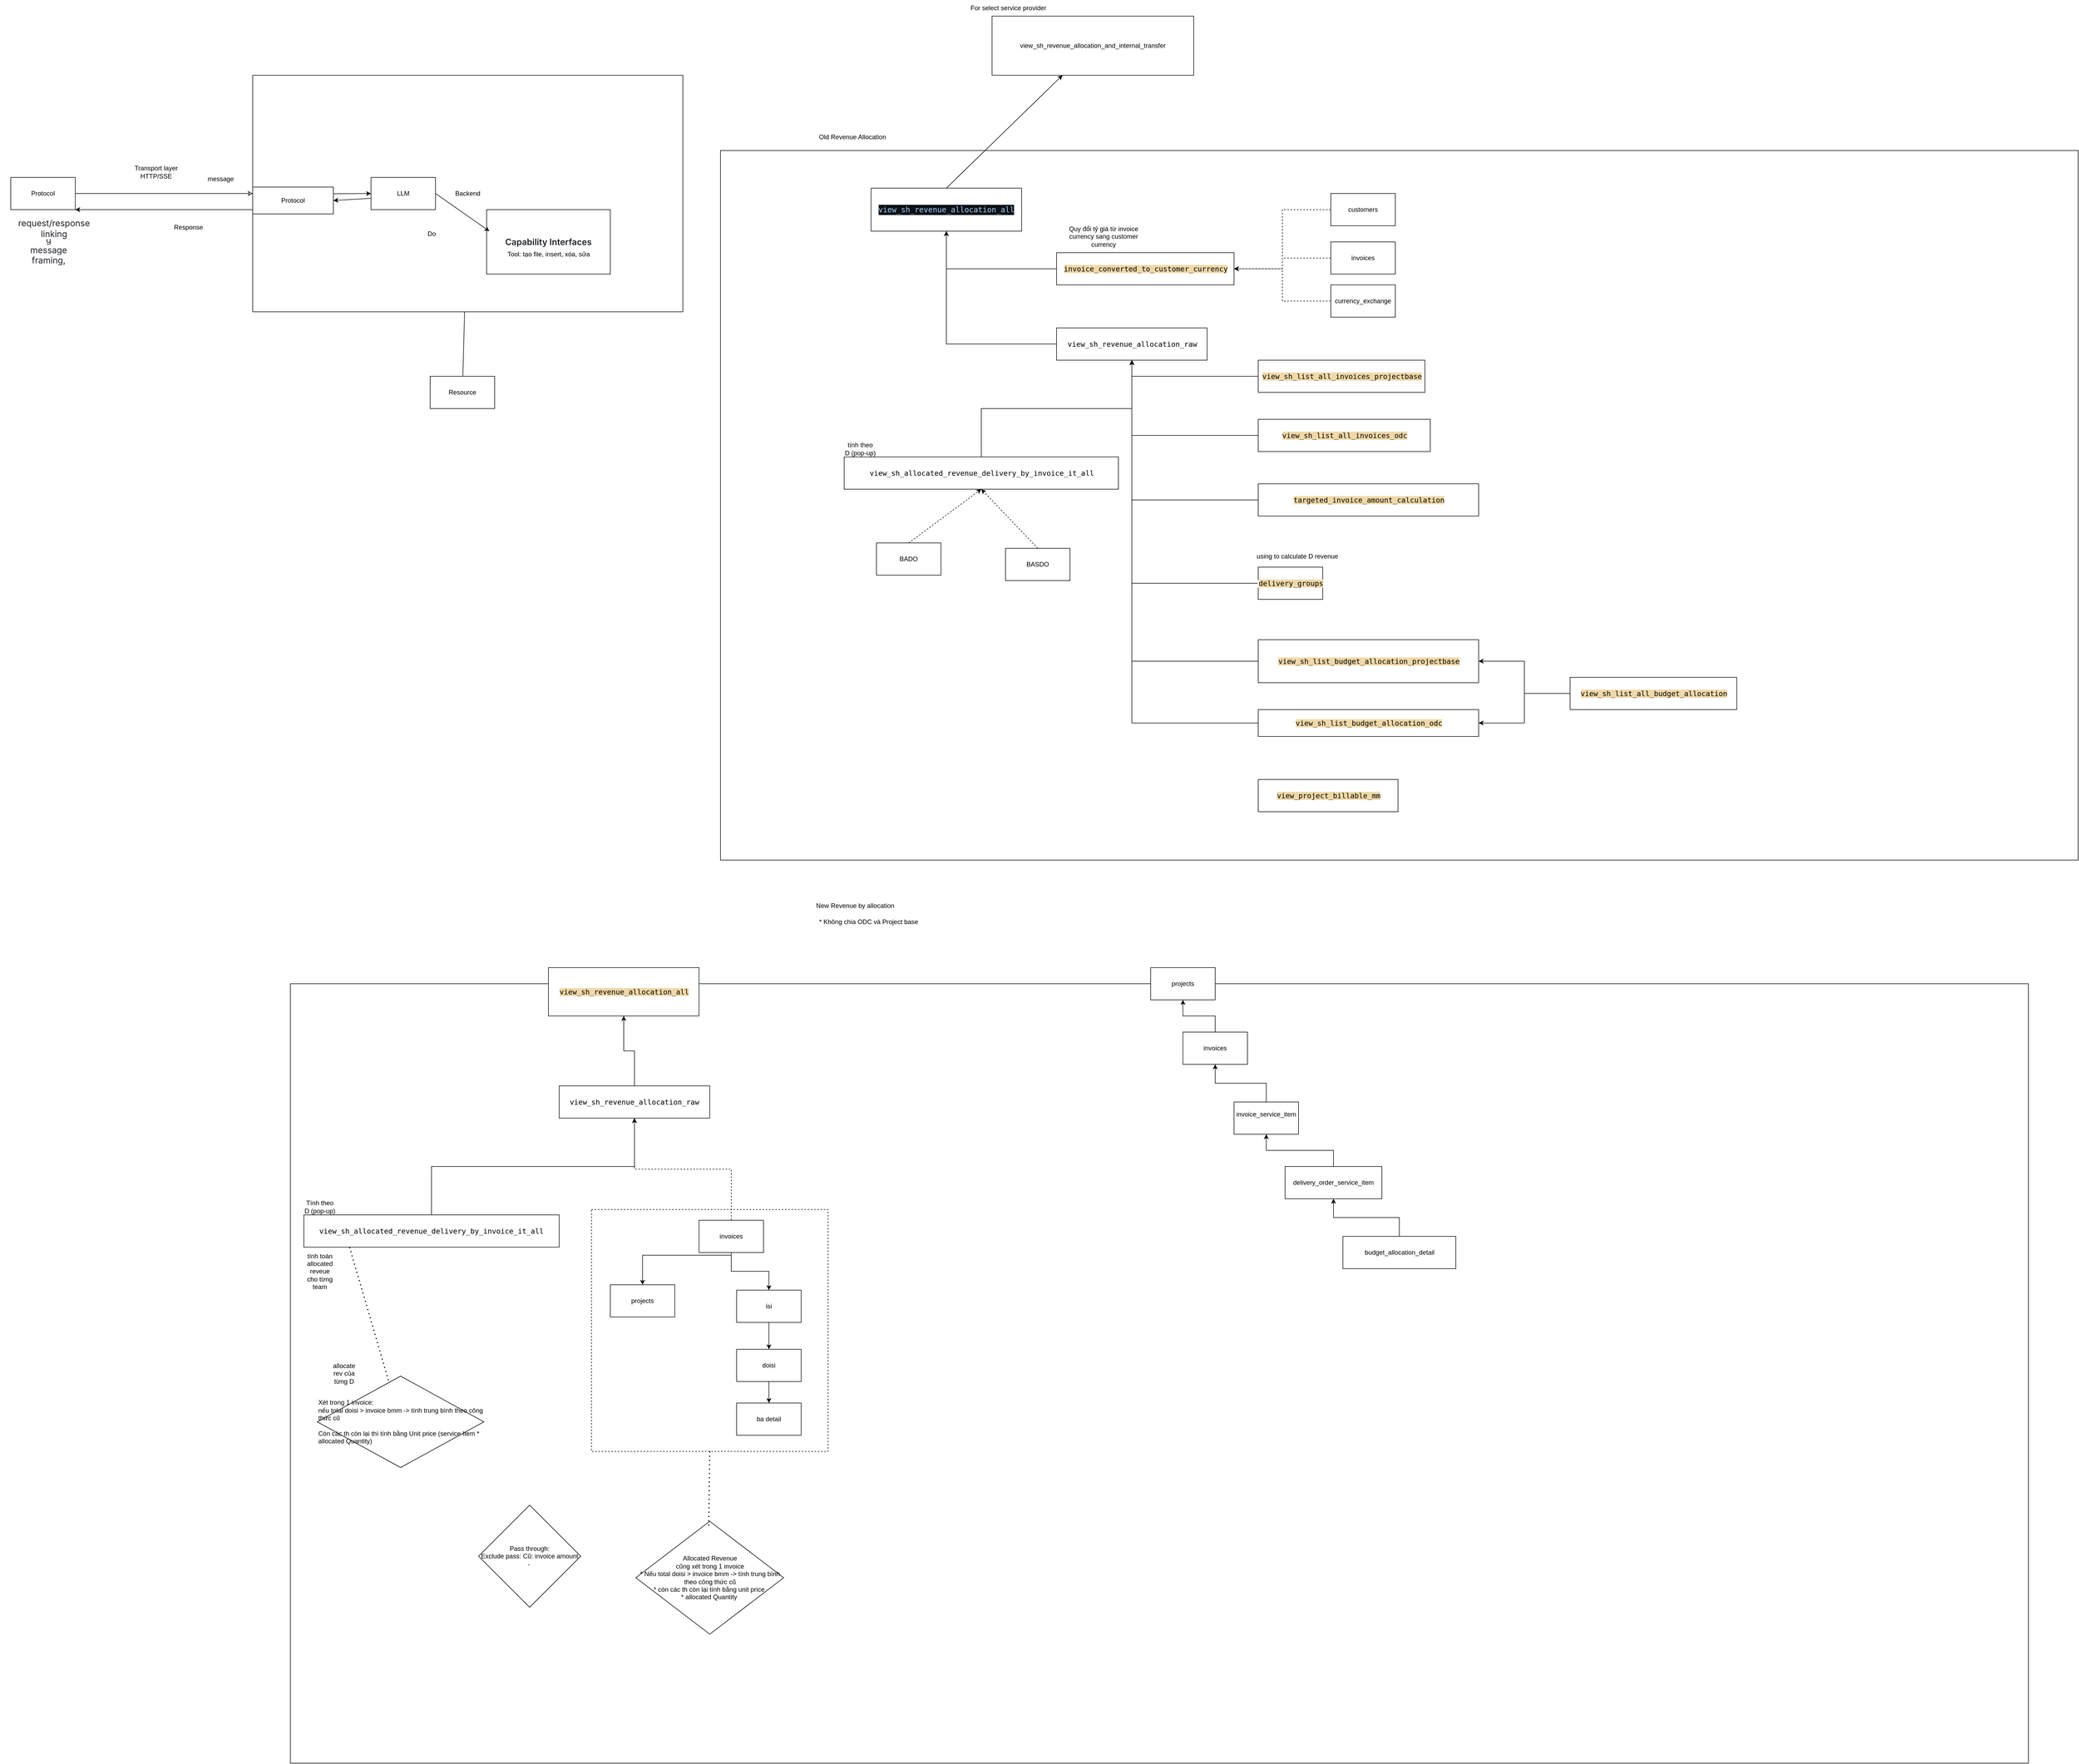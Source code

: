 <mxfile version="26.1.1">
  <diagram name="Page-1" id="I4NRFMBkqHI4F45EO0Cm">
    <mxGraphModel dx="3062" dy="793" grid="1" gridSize="10" guides="1" tooltips="1" connect="1" arrows="1" fold="1" page="1" pageScale="1" pageWidth="850" pageHeight="1100" math="0" shadow="0">
      <root>
        <mxCell id="0" />
        <mxCell id="1" parent="0" />
        <mxCell id="wd6Gwvujd7qIWSVysLDp-3" value="Backend" style="rounded=0;whiteSpace=wrap;html=1;" vertex="1" parent="1">
          <mxGeometry x="-1070" y="240" width="800" height="440" as="geometry" />
        </mxCell>
        <mxCell id="wd6Gwvujd7qIWSVysLDp-8" value="&lt;strong style=&quot;box-sizing: border-box; font-weight: var(--base-text-weight-semibold, 600); color: rgb(31, 35, 40); font-family: -apple-system, BlinkMacSystemFont, &amp;quot;Segoe UI&amp;quot;, &amp;quot;Noto Sans&amp;quot;, Helvetica, Arial, sans-serif, &amp;quot;Apple Color Emoji&amp;quot;, &amp;quot;Segoe UI Emoji&amp;quot;; font-size: 16px; font-style: normal; font-variant-ligatures: normal; font-variant-caps: normal; letter-spacing: normal; orphans: 2; text-align: left; text-indent: 0px; text-transform: none; widows: 2; word-spacing: 0px; -webkit-text-stroke-width: 0px; white-space: normal; background-color: rgb(255, 255, 255); text-decoration-thickness: initial; text-decoration-style: initial; text-decoration-color: initial;&quot;&gt;Capability Interfaces&lt;/strong&gt;" style="rounded=0;whiteSpace=wrap;html=1;" vertex="1" parent="1">
          <mxGeometry x="-635" y="490" width="230" height="120" as="geometry" />
        </mxCell>
        <mxCell id="5RvJ00vYP2rqRDzXkOa7-46" value="" style="rounded=0;whiteSpace=wrap;html=1;" parent="1" vertex="1">
          <mxGeometry x="-1000" y="1930" width="3232.5" height="1450" as="geometry" />
        </mxCell>
        <mxCell id="5RvJ00vYP2rqRDzXkOa7-91" value="" style="rounded=0;whiteSpace=wrap;html=1;dashed=1;" parent="1" vertex="1">
          <mxGeometry x="-440" y="2350" width="440" height="450" as="geometry" />
        </mxCell>
        <mxCell id="5RvJ00vYP2rqRDzXkOa7-1" value="" style="rounded=0;whiteSpace=wrap;html=1;" parent="1" vertex="1">
          <mxGeometry x="-200" y="380" width="2525" height="1320" as="geometry" />
        </mxCell>
        <mxCell id="5RvJ00vYP2rqRDzXkOa7-2" value="Old Revenue Allocation" style="text;html=1;align=center;verticalAlign=middle;resizable=0;points=[];autosize=1;strokeColor=none;fillColor=none;" parent="1" vertex="1">
          <mxGeometry x="-30" y="340" width="150" height="30" as="geometry" />
        </mxCell>
        <mxCell id="5RvJ00vYP2rqRDzXkOa7-3" value="&lt;div style=&quot;color: rgb(230, 237, 243); background-color: rgb(13, 17, 23); font-family: &amp;quot;Droid Sans Mono&amp;quot;, &amp;quot;monospace&amp;quot;, monospace; font-size: 14px; line-height: 19px; white-space: pre;&quot;&gt;&lt;span style=&quot;color: #a5d6ff;&quot;&gt;view_sh_revenue_allocation_all&lt;/span&gt;&lt;/div&gt;" style="rounded=0;whiteSpace=wrap;html=1;" parent="1" vertex="1">
          <mxGeometry x="80" y="450" width="280" height="80" as="geometry" />
        </mxCell>
        <mxCell id="5RvJ00vYP2rqRDzXkOa7-5" style="edgeStyle=orthogonalEdgeStyle;rounded=0;orthogonalLoop=1;jettySize=auto;html=1;entryX=0.5;entryY=1;entryDx=0;entryDy=0;" parent="1" source="5RvJ00vYP2rqRDzXkOa7-4" target="5RvJ00vYP2rqRDzXkOa7-3" edge="1">
          <mxGeometry relative="1" as="geometry" />
        </mxCell>
        <mxCell id="5RvJ00vYP2rqRDzXkOa7-4" value="&lt;span style=&quot;background-color:#ffffff;padding:0px 0px 0px 2px;&quot;&gt;&lt;span style=&quot;font-family: Monospace; font-size: 10pt; white-space: pre;&quot;&gt;&lt;span style=&quot;background-color: rgb(240, 216, 168);&quot;&gt;invoice_converted_to_customer_currency&lt;/span&gt;&lt;/span&gt;&lt;/span&gt;" style="rounded=0;whiteSpace=wrap;html=1;" parent="1" vertex="1">
          <mxGeometry x="425" y="570" width="330" height="60" as="geometry" />
        </mxCell>
        <mxCell id="5RvJ00vYP2rqRDzXkOa7-7" style="edgeStyle=orthogonalEdgeStyle;rounded=0;orthogonalLoop=1;jettySize=auto;html=1;entryX=0.5;entryY=1;entryDx=0;entryDy=0;" parent="1" source="5RvJ00vYP2rqRDzXkOa7-6" target="5RvJ00vYP2rqRDzXkOa7-3" edge="1">
          <mxGeometry relative="1" as="geometry">
            <mxPoint x="220" y="540" as="targetPoint" />
          </mxGeometry>
        </mxCell>
        <mxCell id="5RvJ00vYP2rqRDzXkOa7-6" value="&lt;span style=&quot;background-color:#ffffff;padding:0px 0px 0px 2px;&quot;&gt;&lt;span style=&quot;font-family: Monospace; font-size: 10pt; white-space: pre;&quot;&gt;view_sh_revenue_allocation_raw&lt;/span&gt;&lt;/span&gt;" style="rounded=0;whiteSpace=wrap;html=1;" parent="1" vertex="1">
          <mxGeometry x="425" y="710" width="280" height="60" as="geometry" />
        </mxCell>
        <mxCell id="5RvJ00vYP2rqRDzXkOa7-9" value="" style="edgeStyle=orthogonalEdgeStyle;rounded=0;orthogonalLoop=1;jettySize=auto;html=1;" parent="1" source="5RvJ00vYP2rqRDzXkOa7-8" target="5RvJ00vYP2rqRDzXkOa7-6" edge="1">
          <mxGeometry relative="1" as="geometry" />
        </mxCell>
        <mxCell id="5RvJ00vYP2rqRDzXkOa7-8" value="&lt;span style=&quot;background-color:#ffffff;padding:0px 0px 0px 2px;&quot;&gt;&lt;span style=&quot;font-family: Monospace; font-size: 10pt; white-space: pre;&quot;&gt;&lt;span style=&quot;background-color: rgb(240, 216, 168);&quot;&gt;view_sh_list_all_invoices_odc&lt;/span&gt;&lt;/span&gt;&lt;/span&gt;" style="rounded=0;whiteSpace=wrap;html=1;" parent="1" vertex="1">
          <mxGeometry x="800" y="880" width="320" height="60" as="geometry" />
        </mxCell>
        <mxCell id="5RvJ00vYP2rqRDzXkOa7-12" style="edgeStyle=orthogonalEdgeStyle;rounded=0;orthogonalLoop=1;jettySize=auto;html=1;entryX=0.5;entryY=1;entryDx=0;entryDy=0;" parent="1" source="5RvJ00vYP2rqRDzXkOa7-10" target="5RvJ00vYP2rqRDzXkOa7-6" edge="1">
          <mxGeometry relative="1" as="geometry" />
        </mxCell>
        <mxCell id="5RvJ00vYP2rqRDzXkOa7-10" value="&lt;span style=&quot;background-color:#ffffff;padding:0px 0px 0px 2px;&quot;&gt;&lt;span style=&quot;font-family: Monospace; font-size: 10pt; white-space: pre;&quot;&gt;&lt;span style=&quot;background-color: rgb(240, 216, 168);&quot;&gt;view_sh_list_all_invoices_projectbase&lt;/span&gt;&lt;/span&gt;&lt;/span&gt;" style="rounded=0;whiteSpace=wrap;html=1;" parent="1" vertex="1">
          <mxGeometry x="800" y="770" width="310" height="60" as="geometry" />
        </mxCell>
        <mxCell id="5RvJ00vYP2rqRDzXkOa7-21" style="edgeStyle=orthogonalEdgeStyle;rounded=0;orthogonalLoop=1;jettySize=auto;html=1;" parent="1" source="5RvJ00vYP2rqRDzXkOa7-13" target="5RvJ00vYP2rqRDzXkOa7-6" edge="1">
          <mxGeometry relative="1" as="geometry" />
        </mxCell>
        <mxCell id="5RvJ00vYP2rqRDzXkOa7-13" value="&lt;span style=&quot;background-color:#ffffff;padding:0px 0px 0px 2px;&quot;&gt;&lt;span style=&quot;font-family: Monospace; font-size: 10pt; white-space: pre;&quot;&gt;&lt;span style=&quot;background-color: rgb(240, 216, 168);&quot;&gt;targeted_invoice_amount_calculation&lt;/span&gt;&lt;/span&gt;&lt;/span&gt;" style="rounded=0;whiteSpace=wrap;html=1;" parent="1" vertex="1">
          <mxGeometry x="800" y="1000" width="410" height="60" as="geometry" />
        </mxCell>
        <mxCell id="5RvJ00vYP2rqRDzXkOa7-22" style="edgeStyle=orthogonalEdgeStyle;rounded=0;orthogonalLoop=1;jettySize=auto;html=1;entryX=0.5;entryY=1;entryDx=0;entryDy=0;" parent="1" source="5RvJ00vYP2rqRDzXkOa7-16" target="5RvJ00vYP2rqRDzXkOa7-6" edge="1">
          <mxGeometry relative="1" as="geometry" />
        </mxCell>
        <mxCell id="5RvJ00vYP2rqRDzXkOa7-16" value="&lt;span style=&quot;background-color:#ffffff;padding:0px 0px 0px 2px;&quot;&gt;&lt;span style=&quot;font-family: Monospace; font-size: 10pt; white-space: pre;&quot;&gt;&lt;span style=&quot;background-color: rgb(240, 216, 168);&quot;&gt;delivery_groups&lt;/span&gt;&lt;/span&gt;&lt;/span&gt;" style="rounded=0;whiteSpace=wrap;html=1;" parent="1" vertex="1">
          <mxGeometry x="800" y="1155" width="120" height="60" as="geometry" />
        </mxCell>
        <mxCell id="5RvJ00vYP2rqRDzXkOa7-19" value="using to calculate D revenue" style="text;html=1;align=center;verticalAlign=middle;whiteSpace=wrap;rounded=0;" parent="1" vertex="1">
          <mxGeometry x="787.5" y="1120" width="170" height="30" as="geometry" />
        </mxCell>
        <mxCell id="5RvJ00vYP2rqRDzXkOa7-23" value="New Revenue by allocation" style="text;html=1;align=center;verticalAlign=middle;resizable=0;points=[];autosize=1;strokeColor=none;fillColor=none;" parent="1" vertex="1">
          <mxGeometry x="-35" y="1770" width="170" height="30" as="geometry" />
        </mxCell>
        <mxCell id="5RvJ00vYP2rqRDzXkOa7-25" value="* Không chia ODC và Project base" style="text;html=1;align=center;verticalAlign=middle;resizable=0;points=[];autosize=1;strokeColor=none;fillColor=none;" parent="1" vertex="1">
          <mxGeometry x="-30" y="1800" width="210" height="30" as="geometry" />
        </mxCell>
        <mxCell id="5RvJ00vYP2rqRDzXkOa7-37" style="edgeStyle=orthogonalEdgeStyle;rounded=0;orthogonalLoop=1;jettySize=auto;html=1;entryX=0.5;entryY=1;entryDx=0;entryDy=0;" parent="1" source="5RvJ00vYP2rqRDzXkOa7-27" target="5RvJ00vYP2rqRDzXkOa7-6" edge="1">
          <mxGeometry relative="1" as="geometry" />
        </mxCell>
        <mxCell id="5RvJ00vYP2rqRDzXkOa7-27" value="&lt;span style=&quot;background-color:#ffffff;padding:0px 0px 0px 2px;&quot;&gt;&lt;span style=&quot;font-family: Monospace; font-size: 10pt; white-space: pre;&quot;&gt;&lt;span style=&quot;background-color: rgb(240, 216, 168);&quot;&gt;view_sh_list_budget_allocation_projectbase&lt;/span&gt;&lt;/span&gt;&lt;/span&gt;" style="rounded=0;whiteSpace=wrap;html=1;" parent="1" vertex="1">
          <mxGeometry x="800" y="1290" width="410" height="80" as="geometry" />
        </mxCell>
        <mxCell id="5RvJ00vYP2rqRDzXkOa7-38" style="edgeStyle=orthogonalEdgeStyle;rounded=0;orthogonalLoop=1;jettySize=auto;html=1;entryX=0.5;entryY=1;entryDx=0;entryDy=0;" parent="1" source="5RvJ00vYP2rqRDzXkOa7-28" target="5RvJ00vYP2rqRDzXkOa7-6" edge="1">
          <mxGeometry relative="1" as="geometry" />
        </mxCell>
        <mxCell id="5RvJ00vYP2rqRDzXkOa7-28" value="&lt;span style=&quot;background-color:#ffffff;padding:0px 0px 0px 2px;&quot;&gt;&lt;span style=&quot;color:#000000;background-color:#ffffff;font-family:&amp;quot;Monospace&amp;quot;;font-size:10pt;white-space:pre;&quot;&gt;&lt;span style=&quot;color:#000000;background-color:#f0d8a8;&quot;&gt;view_sh_list_budget_allocation_odc&lt;/span&gt;&lt;/span&gt;&lt;/span&gt;" style="rounded=0;whiteSpace=wrap;html=1;" parent="1" vertex="1">
          <mxGeometry x="800" y="1420" width="410" height="50" as="geometry" />
        </mxCell>
        <mxCell id="5RvJ00vYP2rqRDzXkOa7-32" value="&lt;span style=&quot;background-color:#ffffff;padding:0px 0px 0px 2px;&quot;&gt;&lt;span style=&quot;font-family: Monospace; font-size: 10pt; white-space: pre;&quot;&gt;&lt;span style=&quot;background-color: rgb(240, 216, 168);&quot;&gt;view_project_billable_mm&lt;/span&gt;&lt;/span&gt;&lt;/span&gt;" style="rounded=0;whiteSpace=wrap;html=1;" parent="1" vertex="1">
          <mxGeometry x="800" y="1550" width="260" height="60" as="geometry" />
        </mxCell>
        <mxCell id="5RvJ00vYP2rqRDzXkOa7-35" style="edgeStyle=orthogonalEdgeStyle;rounded=0;orthogonalLoop=1;jettySize=auto;html=1;entryX=1;entryY=0.5;entryDx=0;entryDy=0;" parent="1" source="5RvJ00vYP2rqRDzXkOa7-34" target="5RvJ00vYP2rqRDzXkOa7-27" edge="1">
          <mxGeometry relative="1" as="geometry" />
        </mxCell>
        <mxCell id="5RvJ00vYP2rqRDzXkOa7-36" style="edgeStyle=orthogonalEdgeStyle;rounded=0;orthogonalLoop=1;jettySize=auto;html=1;" parent="1" source="5RvJ00vYP2rqRDzXkOa7-34" target="5RvJ00vYP2rqRDzXkOa7-28" edge="1">
          <mxGeometry relative="1" as="geometry" />
        </mxCell>
        <mxCell id="5RvJ00vYP2rqRDzXkOa7-34" value="&lt;span style=&quot;background-color:#ffffff;padding:0px 0px 0px 2px;&quot;&gt;&lt;span style=&quot;font-family: Monospace; font-size: 10pt; white-space: pre;&quot;&gt;&lt;span style=&quot;background-color: rgb(240, 216, 168);&quot;&gt;view_sh_list_all_budget_allocation&lt;/span&gt;&lt;/span&gt;&lt;/span&gt;" style="rounded=0;whiteSpace=wrap;html=1;" parent="1" vertex="1">
          <mxGeometry x="1380" y="1360" width="310" height="60" as="geometry" />
        </mxCell>
        <mxCell id="5RvJ00vYP2rqRDzXkOa7-40" style="edgeStyle=orthogonalEdgeStyle;rounded=0;orthogonalLoop=1;jettySize=auto;html=1;entryX=0.5;entryY=1;entryDx=0;entryDy=0;" parent="1" source="5RvJ00vYP2rqRDzXkOa7-39" target="5RvJ00vYP2rqRDzXkOa7-6" edge="1">
          <mxGeometry relative="1" as="geometry" />
        </mxCell>
        <mxCell id="5RvJ00vYP2rqRDzXkOa7-39" value="&lt;span style=&quot;background-color:#ffffff;padding:0px 0px 0px 2px;&quot;&gt;&lt;span style=&quot;color:#000000;background-color:#ffffff;font-family:&amp;quot;Monospace&amp;quot;;font-size:10pt;white-space:pre;&quot;&gt;&lt;span style=&quot;color:#000000;&quot;&gt;view_sh_allocated_revenue_delivery_by_invoice_it_all&lt;/span&gt;&lt;/span&gt;&lt;/span&gt;" style="rounded=0;whiteSpace=wrap;html=1;" parent="1" vertex="1">
          <mxGeometry x="30" y="950" width="510" height="60" as="geometry" />
        </mxCell>
        <mxCell id="5RvJ00vYP2rqRDzXkOa7-41" value="" style="endArrow=classic;dashed=1;html=1;rounded=0;entryX=0.5;entryY=1;entryDx=0;entryDy=0;exitX=0.5;exitY=0;exitDx=0;exitDy=0;endFill=1;" parent="1" source="5RvJ00vYP2rqRDzXkOa7-42" target="5RvJ00vYP2rqRDzXkOa7-39" edge="1">
          <mxGeometry width="50" height="50" relative="1" as="geometry">
            <mxPoint x="200" y="1040" as="sourcePoint" />
            <mxPoint x="250" y="990" as="targetPoint" />
          </mxGeometry>
        </mxCell>
        <mxCell id="5RvJ00vYP2rqRDzXkOa7-42" value="BADO" style="rounded=0;whiteSpace=wrap;html=1;" parent="1" vertex="1">
          <mxGeometry x="90" y="1110" width="120" height="60" as="geometry" />
        </mxCell>
        <mxCell id="5RvJ00vYP2rqRDzXkOa7-43" value="BASDO" style="rounded=0;whiteSpace=wrap;html=1;" parent="1" vertex="1">
          <mxGeometry x="330" y="1120" width="120" height="60" as="geometry" />
        </mxCell>
        <mxCell id="5RvJ00vYP2rqRDzXkOa7-44" value="" style="endArrow=classic;dashed=1;html=1;rounded=0;entryX=0.5;entryY=1;entryDx=0;entryDy=0;exitX=0.5;exitY=0;exitDx=0;exitDy=0;startArrow=none;startFill=0;endFill=1;" parent="1" source="5RvJ00vYP2rqRDzXkOa7-43" target="5RvJ00vYP2rqRDzXkOa7-39" edge="1">
          <mxGeometry width="50" height="50" relative="1" as="geometry">
            <mxPoint x="200" y="1040" as="sourcePoint" />
            <mxPoint x="250" y="990" as="targetPoint" />
          </mxGeometry>
        </mxCell>
        <mxCell id="5RvJ00vYP2rqRDzXkOa7-45" value="Quy đổi tỷ giá từ invoice currency sang customer currency" style="text;html=1;align=center;verticalAlign=middle;whiteSpace=wrap;rounded=0;" parent="1" vertex="1">
          <mxGeometry x="425" y="510" width="175" height="60" as="geometry" />
        </mxCell>
        <mxCell id="5RvJ00vYP2rqRDzXkOa7-49" value="&lt;span style=&quot;background-color:#ffffff;padding:0px 0px 0px 2px;&quot;&gt;&lt;span style=&quot;font-family: Monospace; font-size: 10pt; white-space: pre;&quot;&gt;&lt;span style=&quot;background-color: rgb(240, 216, 168);&quot;&gt;view_sh_revenue_allocation_all&lt;/span&gt;&lt;/span&gt;&lt;/span&gt;" style="rounded=0;whiteSpace=wrap;html=1;" parent="1" vertex="1">
          <mxGeometry x="-520" y="1900" width="280" height="90" as="geometry" />
        </mxCell>
        <mxCell id="5RvJ00vYP2rqRDzXkOa7-60" style="edgeStyle=orthogonalEdgeStyle;rounded=0;orthogonalLoop=1;jettySize=auto;html=1;" parent="1" source="5RvJ00vYP2rqRDzXkOa7-50" target="5RvJ00vYP2rqRDzXkOa7-51" edge="1">
          <mxGeometry relative="1" as="geometry" />
        </mxCell>
        <mxCell id="5RvJ00vYP2rqRDzXkOa7-50" value="invoices" style="rounded=0;whiteSpace=wrap;html=1;" parent="1" vertex="1">
          <mxGeometry x="660" y="2020" width="120" height="60" as="geometry" />
        </mxCell>
        <mxCell id="5RvJ00vYP2rqRDzXkOa7-51" value="projects" style="rounded=0;whiteSpace=wrap;html=1;" parent="1" vertex="1">
          <mxGeometry x="600" y="1900" width="120" height="60" as="geometry" />
        </mxCell>
        <mxCell id="5RvJ00vYP2rqRDzXkOa7-56" style="edgeStyle=orthogonalEdgeStyle;rounded=0;orthogonalLoop=1;jettySize=auto;html=1;entryX=1;entryY=0.5;entryDx=0;entryDy=0;dashed=1;" parent="1" source="5RvJ00vYP2rqRDzXkOa7-53" target="5RvJ00vYP2rqRDzXkOa7-4" edge="1">
          <mxGeometry relative="1" as="geometry" />
        </mxCell>
        <mxCell id="5RvJ00vYP2rqRDzXkOa7-53" value="customers" style="rounded=0;whiteSpace=wrap;html=1;" parent="1" vertex="1">
          <mxGeometry x="935" y="460" width="120" height="60" as="geometry" />
        </mxCell>
        <mxCell id="5RvJ00vYP2rqRDzXkOa7-57" style="edgeStyle=orthogonalEdgeStyle;rounded=0;orthogonalLoop=1;jettySize=auto;html=1;entryX=1;entryY=0.5;entryDx=0;entryDy=0;dashed=1;" parent="1" source="5RvJ00vYP2rqRDzXkOa7-54" target="5RvJ00vYP2rqRDzXkOa7-4" edge="1">
          <mxGeometry relative="1" as="geometry" />
        </mxCell>
        <mxCell id="5RvJ00vYP2rqRDzXkOa7-54" value="invoices" style="rounded=0;whiteSpace=wrap;html=1;" parent="1" vertex="1">
          <mxGeometry x="935" y="550" width="120" height="60" as="geometry" />
        </mxCell>
        <mxCell id="5RvJ00vYP2rqRDzXkOa7-59" style="edgeStyle=orthogonalEdgeStyle;rounded=0;orthogonalLoop=1;jettySize=auto;html=1;entryX=1;entryY=0.5;entryDx=0;entryDy=0;dashed=1;" parent="1" source="5RvJ00vYP2rqRDzXkOa7-55" target="5RvJ00vYP2rqRDzXkOa7-4" edge="1">
          <mxGeometry relative="1" as="geometry" />
        </mxCell>
        <mxCell id="5RvJ00vYP2rqRDzXkOa7-55" value="currency_exchange" style="rounded=0;whiteSpace=wrap;html=1;" parent="1" vertex="1">
          <mxGeometry x="935" y="630" width="120" height="60" as="geometry" />
        </mxCell>
        <mxCell id="5RvJ00vYP2rqRDzXkOa7-62" style="edgeStyle=orthogonalEdgeStyle;rounded=0;orthogonalLoop=1;jettySize=auto;html=1;entryX=0.5;entryY=1;entryDx=0;entryDy=0;" parent="1" source="5RvJ00vYP2rqRDzXkOa7-61" target="5RvJ00vYP2rqRDzXkOa7-50" edge="1">
          <mxGeometry relative="1" as="geometry" />
        </mxCell>
        <mxCell id="5RvJ00vYP2rqRDzXkOa7-61" value="invoice_service_item&lt;div&gt;&lt;br&gt;&lt;/div&gt;" style="rounded=0;whiteSpace=wrap;html=1;" parent="1" vertex="1">
          <mxGeometry x="755" y="2150" width="120" height="60" as="geometry" />
        </mxCell>
        <mxCell id="5RvJ00vYP2rqRDzXkOa7-64" style="edgeStyle=orthogonalEdgeStyle;rounded=0;orthogonalLoop=1;jettySize=auto;html=1;entryX=0.5;entryY=1;entryDx=0;entryDy=0;" parent="1" source="5RvJ00vYP2rqRDzXkOa7-63" target="5RvJ00vYP2rqRDzXkOa7-61" edge="1">
          <mxGeometry relative="1" as="geometry" />
        </mxCell>
        <mxCell id="5RvJ00vYP2rqRDzXkOa7-63" value="delivery_order_service_item" style="rounded=0;whiteSpace=wrap;html=1;" parent="1" vertex="1">
          <mxGeometry x="850" y="2270" width="180" height="60" as="geometry" />
        </mxCell>
        <mxCell id="5RvJ00vYP2rqRDzXkOa7-66" style="edgeStyle=orthogonalEdgeStyle;rounded=0;orthogonalLoop=1;jettySize=auto;html=1;entryX=0.5;entryY=1;entryDx=0;entryDy=0;" parent="1" source="5RvJ00vYP2rqRDzXkOa7-65" target="5RvJ00vYP2rqRDzXkOa7-63" edge="1">
          <mxGeometry relative="1" as="geometry" />
        </mxCell>
        <mxCell id="5RvJ00vYP2rqRDzXkOa7-65" value="budget_allocation_detail" style="rounded=0;whiteSpace=wrap;html=1;" parent="1" vertex="1">
          <mxGeometry x="957.5" y="2400" width="210" height="60" as="geometry" />
        </mxCell>
        <mxCell id="5RvJ00vYP2rqRDzXkOa7-68" style="edgeStyle=orthogonalEdgeStyle;rounded=0;orthogonalLoop=1;jettySize=auto;html=1;" parent="1" source="5RvJ00vYP2rqRDzXkOa7-67" target="5RvJ00vYP2rqRDzXkOa7-71" edge="1">
          <mxGeometry relative="1" as="geometry" />
        </mxCell>
        <mxCell id="5RvJ00vYP2rqRDzXkOa7-67" value="&lt;span style=&quot;font-family: monospace; font-size: 13.333px; white-space: pre; background-color: rgb(255, 255, 255);&quot;&gt;view_sh_allocated_revenue_delivery_by_invoice_it_all&lt;/span&gt;" style="rounded=0;whiteSpace=wrap;html=1;" parent="1" vertex="1">
          <mxGeometry x="-975" y="2360" width="475" height="60" as="geometry" />
        </mxCell>
        <mxCell id="5RvJ00vYP2rqRDzXkOa7-73" style="edgeStyle=orthogonalEdgeStyle;rounded=0;orthogonalLoop=1;jettySize=auto;html=1;entryX=0.5;entryY=1;entryDx=0;entryDy=0;" parent="1" source="5RvJ00vYP2rqRDzXkOa7-71" target="5RvJ00vYP2rqRDzXkOa7-49" edge="1">
          <mxGeometry relative="1" as="geometry" />
        </mxCell>
        <mxCell id="5RvJ00vYP2rqRDzXkOa7-82" style="edgeStyle=orthogonalEdgeStyle;rounded=0;orthogonalLoop=1;jettySize=auto;html=1;entryX=0.5;entryY=0;entryDx=0;entryDy=0;dashed=1;endArrow=none;endFill=1;startFill=1;startArrow=classic;" parent="1" source="5RvJ00vYP2rqRDzXkOa7-71" target="5RvJ00vYP2rqRDzXkOa7-78" edge="1">
          <mxGeometry relative="1" as="geometry" />
        </mxCell>
        <mxCell id="5RvJ00vYP2rqRDzXkOa7-71" value="&lt;span style=&quot;font-family: monospace; font-size: 13.333px; white-space: pre; background-color: rgb(255, 255, 255);&quot;&gt;view_sh_revenue_allocation_raw&lt;/span&gt;" style="rounded=0;whiteSpace=wrap;html=1;" parent="1" vertex="1">
          <mxGeometry x="-500" y="2120" width="280" height="60" as="geometry" />
        </mxCell>
        <mxCell id="5RvJ00vYP2rqRDzXkOa7-74" value="Tính theo D (pop-up)" style="text;html=1;align=center;verticalAlign=middle;whiteSpace=wrap;rounded=0;" parent="1" vertex="1">
          <mxGeometry x="-975" y="2330" width="60" height="30" as="geometry" />
        </mxCell>
        <mxCell id="5RvJ00vYP2rqRDzXkOa7-75" value="tính theo D (pop-up)" style="text;html=1;align=center;verticalAlign=middle;whiteSpace=wrap;rounded=0;" parent="1" vertex="1">
          <mxGeometry x="30" y="920" width="60" height="30" as="geometry" />
        </mxCell>
        <mxCell id="5RvJ00vYP2rqRDzXkOa7-81" value="" style="edgeStyle=orthogonalEdgeStyle;rounded=0;orthogonalLoop=1;jettySize=auto;html=1;" parent="1" source="5RvJ00vYP2rqRDzXkOa7-78" target="5RvJ00vYP2rqRDzXkOa7-79" edge="1">
          <mxGeometry relative="1" as="geometry">
            <Array as="points">
              <mxPoint x="-290" y="2435" />
              <mxPoint x="-280" y="2435" />
            </Array>
          </mxGeometry>
        </mxCell>
        <mxCell id="5RvJ00vYP2rqRDzXkOa7-84" style="edgeStyle=orthogonalEdgeStyle;rounded=0;orthogonalLoop=1;jettySize=auto;html=1;" parent="1" source="5RvJ00vYP2rqRDzXkOa7-78" target="5RvJ00vYP2rqRDzXkOa7-83" edge="1">
          <mxGeometry relative="1" as="geometry" />
        </mxCell>
        <mxCell id="5RvJ00vYP2rqRDzXkOa7-78" value="invoices" style="rounded=0;whiteSpace=wrap;html=1;" parent="1" vertex="1">
          <mxGeometry x="-240" y="2370" width="120" height="60" as="geometry" />
        </mxCell>
        <mxCell id="5RvJ00vYP2rqRDzXkOa7-79" value="projects" style="rounded=0;whiteSpace=wrap;html=1;" parent="1" vertex="1">
          <mxGeometry x="-405" y="2490" width="120" height="60" as="geometry" />
        </mxCell>
        <mxCell id="5RvJ00vYP2rqRDzXkOa7-86" style="edgeStyle=orthogonalEdgeStyle;rounded=0;orthogonalLoop=1;jettySize=auto;html=1;entryX=0.5;entryY=0;entryDx=0;entryDy=0;" parent="1" source="5RvJ00vYP2rqRDzXkOa7-83" target="5RvJ00vYP2rqRDzXkOa7-85" edge="1">
          <mxGeometry relative="1" as="geometry" />
        </mxCell>
        <mxCell id="5RvJ00vYP2rqRDzXkOa7-83" value="isi" style="rounded=0;whiteSpace=wrap;html=1;" parent="1" vertex="1">
          <mxGeometry x="-170" y="2500" width="120" height="60" as="geometry" />
        </mxCell>
        <mxCell id="5RvJ00vYP2rqRDzXkOa7-88" style="edgeStyle=orthogonalEdgeStyle;rounded=0;orthogonalLoop=1;jettySize=auto;html=1;" parent="1" source="5RvJ00vYP2rqRDzXkOa7-85" target="5RvJ00vYP2rqRDzXkOa7-87" edge="1">
          <mxGeometry relative="1" as="geometry" />
        </mxCell>
        <mxCell id="5RvJ00vYP2rqRDzXkOa7-85" value="doisi" style="rounded=0;whiteSpace=wrap;html=1;" parent="1" vertex="1">
          <mxGeometry x="-170" y="2610" width="120" height="60" as="geometry" />
        </mxCell>
        <mxCell id="5RvJ00vYP2rqRDzXkOa7-87" value="ba detail" style="rounded=0;whiteSpace=wrap;html=1;" parent="1" vertex="1">
          <mxGeometry x="-170" y="2710" width="120" height="60" as="geometry" />
        </mxCell>
        <mxCell id="5RvJ00vYP2rqRDzXkOa7-89" value="tính toán allocated reveue cho từng team" style="text;html=1;align=center;verticalAlign=middle;whiteSpace=wrap;rounded=0;" parent="1" vertex="1">
          <mxGeometry x="-975" y="2450" width="60" height="30" as="geometry" />
        </mxCell>
        <mxCell id="5RvJ00vYP2rqRDzXkOa7-93" value="" style="endArrow=none;dashed=1;html=1;dashPattern=1 3;strokeWidth=2;rounded=0;exitX=0.179;exitY=1;exitDx=0;exitDy=0;exitPerimeter=0;" parent="1" source="5RvJ00vYP2rqRDzXkOa7-67" target="5RvJ00vYP2rqRDzXkOa7-95" edge="1">
          <mxGeometry width="50" height="50" relative="1" as="geometry">
            <mxPoint x="-540" y="2500" as="sourcePoint" />
            <mxPoint x="-490" y="2450" as="targetPoint" />
          </mxGeometry>
        </mxCell>
        <mxCell id="5RvJ00vYP2rqRDzXkOa7-95" value="&lt;div&gt;Xét trong 1 invoice:&lt;/div&gt;nếu total doisi &amp;gt; invoice bmm -&amp;gt; tính trung bình theo công thức cũ&amp;nbsp;&lt;div&gt;&lt;br&gt;&lt;/div&gt;&lt;div&gt;Còn các th còn lại thì tính bằng Unit price (service Item * allocated Quantity)&lt;/div&gt;" style="rhombus;whiteSpace=wrap;html=1;align=left;" parent="1" vertex="1">
          <mxGeometry x="-950" y="2660" width="310" height="170" as="geometry" />
        </mxCell>
        <mxCell id="5RvJ00vYP2rqRDzXkOa7-97" value="allocate rev của từng D" style="text;html=1;align=center;verticalAlign=middle;whiteSpace=wrap;rounded=0;" parent="1" vertex="1">
          <mxGeometry x="-930" y="2640" width="60" height="30" as="geometry" />
        </mxCell>
        <mxCell id="5RvJ00vYP2rqRDzXkOa7-98" value="Allocated Revenue&lt;div&gt;cũng xét trong 1 invoice&lt;/div&gt;&lt;div&gt;* Nếu total doisi &amp;gt; invoice bmm -&amp;gt; tính trung bình theo công thức cũ&lt;/div&gt;&lt;div&gt;&lt;span style=&quot;background-color: transparent; color: light-dark(rgb(0, 0, 0), rgb(255, 255, 255));&quot;&gt;* còn các th còn lại tính bằng unit price&amp;nbsp;&lt;/span&gt;&lt;/div&gt;&lt;div&gt;&lt;span style=&quot;background-color: transparent; color: light-dark(rgb(0, 0, 0), rgb(255, 255, 255));&quot;&gt;* allocated Quantity&amp;nbsp;&lt;/span&gt;&lt;/div&gt;" style="rhombus;whiteSpace=wrap;html=1;" parent="1" vertex="1">
          <mxGeometry x="-357.5" y="2930" width="275" height="210" as="geometry" />
        </mxCell>
        <mxCell id="5RvJ00vYP2rqRDzXkOa7-99" value="" style="endArrow=none;dashed=1;html=1;dashPattern=1 3;strokeWidth=2;rounded=0;entryX=0.5;entryY=1;entryDx=0;entryDy=0;exitX=0.493;exitY=0.038;exitDx=0;exitDy=0;exitPerimeter=0;" parent="1" source="5RvJ00vYP2rqRDzXkOa7-98" target="5RvJ00vYP2rqRDzXkOa7-91" edge="1">
          <mxGeometry width="50" height="50" relative="1" as="geometry">
            <mxPoint x="-460" y="2740" as="sourcePoint" />
            <mxPoint x="-410" y="2690" as="targetPoint" />
          </mxGeometry>
        </mxCell>
        <mxCell id="5RvJ00vYP2rqRDzXkOa7-100" value="Pass through:&lt;div&gt;Exclude pass: Cũ: invoice amount -&amp;nbsp;&lt;/div&gt;" style="rhombus;whiteSpace=wrap;html=1;rotation=0;direction=south;" parent="1" vertex="1">
          <mxGeometry x="-650" y="2900" width="190" height="190" as="geometry" />
        </mxCell>
        <mxCell id="5RvJ00vYP2rqRDzXkOa7-101" value="" style="endArrow=classic;html=1;rounded=0;exitX=0.5;exitY=0;exitDx=0;exitDy=0;" parent="1" source="5RvJ00vYP2rqRDzXkOa7-3" target="5RvJ00vYP2rqRDzXkOa7-102" edge="1">
          <mxGeometry width="50" height="50" relative="1" as="geometry">
            <mxPoint x="500" y="340" as="sourcePoint" />
            <mxPoint x="340" y="190" as="targetPoint" />
          </mxGeometry>
        </mxCell>
        <mxCell id="5RvJ00vYP2rqRDzXkOa7-102" value="view_sh_revenue_allocation_and_internal_transfer" style="rounded=0;whiteSpace=wrap;html=1;" parent="1" vertex="1">
          <mxGeometry x="305" y="130" width="375" height="110" as="geometry" />
        </mxCell>
        <mxCell id="5RvJ00vYP2rqRDzXkOa7-103" value="For select service provider" style="text;html=1;align=center;verticalAlign=middle;resizable=0;points=[];autosize=1;strokeColor=none;fillColor=none;" parent="1" vertex="1">
          <mxGeometry x="255" y="100" width="160" height="30" as="geometry" />
        </mxCell>
        <mxCell id="wd6Gwvujd7qIWSVysLDp-1" value="Protocol" style="rounded=0;whiteSpace=wrap;html=1;" vertex="1" parent="1">
          <mxGeometry x="-1520" y="430" width="120" height="60" as="geometry" />
        </mxCell>
        <mxCell id="wd6Gwvujd7qIWSVysLDp-2" value="" style="endArrow=none;html=1;rounded=0;entryX=1;entryY=0.5;entryDx=0;entryDy=0;exitX=0;exitY=0.5;exitDx=0;exitDy=0;startArrow=classic;startFill=0;" edge="1" parent="1" source="wd6Gwvujd7qIWSVysLDp-3" target="wd6Gwvujd7qIWSVysLDp-1">
          <mxGeometry width="50" height="50" relative="1" as="geometry">
            <mxPoint x="-1180" y="480" as="sourcePoint" />
            <mxPoint x="-1180" y="340" as="targetPoint" />
          </mxGeometry>
        </mxCell>
        <mxCell id="wd6Gwvujd7qIWSVysLDp-4" value="Transport layer&lt;div&gt;HTTP/SSE&lt;/div&gt;" style="text;html=1;align=center;verticalAlign=middle;resizable=0;points=[];autosize=1;strokeColor=none;fillColor=none;" vertex="1" parent="1">
          <mxGeometry x="-1300" y="400" width="100" height="40" as="geometry" />
        </mxCell>
        <mxCell id="wd6Gwvujd7qIWSVysLDp-5" value="&lt;span style=&quot;color: rgb(31, 35, 40); font-family: -apple-system, BlinkMacSystemFont, &amp;quot;Segoe UI&amp;quot;, &amp;quot;Noto Sans&amp;quot;, Helvetica, Arial, sans-serif, &amp;quot;Apple Color Emoji&amp;quot;, &amp;quot;Segoe UI Emoji&amp;quot;; font-size: 16px; text-align: left; text-wrap: wrap; background-color: rgb(255, 255, 255);&quot;&gt;g message framing,&lt;/span&gt;" style="text;html=1;align=center;verticalAlign=middle;resizable=0;points=[];autosize=1;strokeColor=none;fillColor=none;" vertex="1" parent="1">
          <mxGeometry x="-1530" y="550" width="160" height="30" as="geometry" />
        </mxCell>
        <mxCell id="wd6Gwvujd7qIWSVysLDp-6" value="&lt;span style=&quot;color: rgb(31, 35, 40); font-family: -apple-system, BlinkMacSystemFont, &amp;quot;Segoe UI&amp;quot;, &amp;quot;Noto Sans&amp;quot;, Helvetica, Arial, sans-serif, &amp;quot;Apple Color Emoji&amp;quot;, &amp;quot;Segoe UI Emoji&amp;quot;; font-size: 16px; text-align: left; text-wrap: wrap; background-color: rgb(255, 255, 255);&quot;&gt;request/response linking&lt;/span&gt;" style="text;html=1;align=center;verticalAlign=middle;resizable=0;points=[];autosize=1;strokeColor=none;fillColor=none;" vertex="1" parent="1">
          <mxGeometry x="-1540" y="510" width="200" height="30" as="geometry" />
        </mxCell>
        <mxCell id="wd6Gwvujd7qIWSVysLDp-13" value="Tool: tạo file, insert, xóa, sửa&lt;div&gt;&lt;br&gt;&lt;/div&gt;" style="text;html=1;align=center;verticalAlign=middle;resizable=0;points=[];autosize=1;strokeColor=none;fillColor=none;" vertex="1" parent="1">
          <mxGeometry x="-610" y="560" width="180" height="40" as="geometry" />
        </mxCell>
        <mxCell id="wd6Gwvujd7qIWSVysLDp-15" value="" style="endArrow=classic;html=1;rounded=0;exitX=0;exitY=0.67;exitDx=0;exitDy=0;exitPerimeter=0;entryX=1;entryY=1;entryDx=0;entryDy=0;" edge="1" parent="1" source="wd6Gwvujd7qIWSVysLDp-3" target="wd6Gwvujd7qIWSVysLDp-1">
          <mxGeometry width="50" height="50" relative="1" as="geometry">
            <mxPoint x="-920" y="430" as="sourcePoint" />
            <mxPoint x="-870" y="380" as="targetPoint" />
            <Array as="points">
              <mxPoint x="-1070" y="490" />
            </Array>
          </mxGeometry>
        </mxCell>
        <mxCell id="wd6Gwvujd7qIWSVysLDp-16" value="LLM" style="rounded=0;whiteSpace=wrap;html=1;" vertex="1" parent="1">
          <mxGeometry x="-850" y="430" width="120" height="60" as="geometry" />
        </mxCell>
        <mxCell id="wd6Gwvujd7qIWSVysLDp-17" value="message" style="text;html=1;align=center;verticalAlign=middle;resizable=0;points=[];autosize=1;strokeColor=none;fillColor=none;" vertex="1" parent="1">
          <mxGeometry x="-1165" y="418" width="70" height="30" as="geometry" />
        </mxCell>
        <mxCell id="wd6Gwvujd7qIWSVysLDp-18" value="" style="endArrow=classic;html=1;rounded=0;entryX=0;entryY=0.5;entryDx=0;entryDy=0;exitX=1;exitY=0.25;exitDx=0;exitDy=0;" edge="1" parent="1" source="wd6Gwvujd7qIWSVysLDp-27" target="wd6Gwvujd7qIWSVysLDp-16">
          <mxGeometry width="50" height="50" relative="1" as="geometry">
            <mxPoint x="-920" y="430" as="sourcePoint" />
            <mxPoint x="-870" y="380" as="targetPoint" />
          </mxGeometry>
        </mxCell>
        <mxCell id="wd6Gwvujd7qIWSVysLDp-19" value="" style="endArrow=classic;html=1;rounded=0;entryX=0.022;entryY=0.333;entryDx=0;entryDy=0;entryPerimeter=0;exitX=1;exitY=0.5;exitDx=0;exitDy=0;" edge="1" parent="1" source="wd6Gwvujd7qIWSVysLDp-16" target="wd6Gwvujd7qIWSVysLDp-8">
          <mxGeometry width="50" height="50" relative="1" as="geometry">
            <mxPoint x="-920" y="430" as="sourcePoint" />
            <mxPoint x="-870" y="380" as="targetPoint" />
          </mxGeometry>
        </mxCell>
        <mxCell id="wd6Gwvujd7qIWSVysLDp-21" value="" style="endArrow=classic;html=1;rounded=0;exitX=-0.008;exitY=0.65;exitDx=0;exitDy=0;exitPerimeter=0;entryX=1;entryY=0.5;entryDx=0;entryDy=0;" edge="1" parent="1" source="wd6Gwvujd7qIWSVysLDp-16" target="wd6Gwvujd7qIWSVysLDp-27">
          <mxGeometry width="50" height="50" relative="1" as="geometry">
            <mxPoint x="-920" y="430" as="sourcePoint" />
            <mxPoint x="-1053" y="520" as="targetPoint" />
          </mxGeometry>
        </mxCell>
        <mxCell id="wd6Gwvujd7qIWSVysLDp-22" value="Response" style="text;html=1;align=center;verticalAlign=middle;resizable=0;points=[];autosize=1;strokeColor=none;fillColor=none;" vertex="1" parent="1">
          <mxGeometry x="-1230" y="508" width="80" height="30" as="geometry" />
        </mxCell>
        <mxCell id="wd6Gwvujd7qIWSVysLDp-24" value="Do" style="text;html=1;align=center;verticalAlign=middle;whiteSpace=wrap;rounded=0;" vertex="1" parent="1">
          <mxGeometry x="-767.5" y="520" width="60" height="30" as="geometry" />
        </mxCell>
        <mxCell id="wd6Gwvujd7qIWSVysLDp-25" value="Resource" style="rounded=0;whiteSpace=wrap;html=1;" vertex="1" parent="1">
          <mxGeometry x="-740" y="800" width="120" height="60" as="geometry" />
        </mxCell>
        <mxCell id="wd6Gwvujd7qIWSVysLDp-26" value="" style="endArrow=none;html=1;rounded=0;" edge="1" parent="1" source="wd6Gwvujd7qIWSVysLDp-25" target="wd6Gwvujd7qIWSVysLDp-3">
          <mxGeometry width="50" height="50" relative="1" as="geometry">
            <mxPoint x="-560" y="430" as="sourcePoint" />
            <mxPoint x="-510" y="380" as="targetPoint" />
          </mxGeometry>
        </mxCell>
        <mxCell id="wd6Gwvujd7qIWSVysLDp-27" value="Protocol" style="rounded=0;whiteSpace=wrap;html=1;" vertex="1" parent="1">
          <mxGeometry x="-1070" y="448" width="150" height="50" as="geometry" />
        </mxCell>
      </root>
    </mxGraphModel>
  </diagram>
</mxfile>
